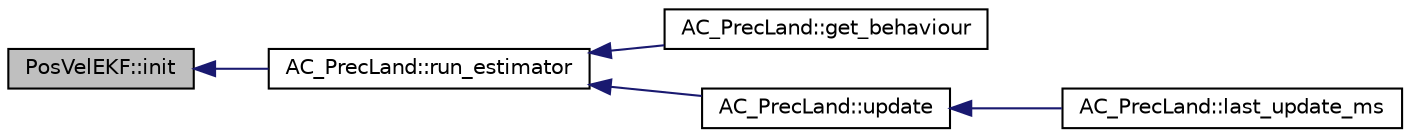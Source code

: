 digraph "PosVelEKF::init"
{
 // INTERACTIVE_SVG=YES
  edge [fontname="Helvetica",fontsize="10",labelfontname="Helvetica",labelfontsize="10"];
  node [fontname="Helvetica",fontsize="10",shape=record];
  rankdir="LR";
  Node1 [label="PosVelEKF::init",height=0.2,width=0.4,color="black", fillcolor="grey75", style="filled", fontcolor="black"];
  Node1 -> Node2 [dir="back",color="midnightblue",fontsize="10",style="solid",fontname="Helvetica"];
  Node2 [label="AC_PrecLand::run_estimator",height=0.2,width=0.4,color="black", fillcolor="white", style="filled",URL="$classAC__PrecLand.html#a545fab3d301df35c1fc4d8ed77a30a6a"];
  Node2 -> Node3 [dir="back",color="midnightblue",fontsize="10",style="solid",fontname="Helvetica"];
  Node3 [label="AC_PrecLand::get_behaviour",height=0.2,width=0.4,color="black", fillcolor="white", style="filled",URL="$classAC__PrecLand.html#a32d8a11a8e20ae5eb263a396be7c71cf"];
  Node2 -> Node4 [dir="back",color="midnightblue",fontsize="10",style="solid",fontname="Helvetica"];
  Node4 [label="AC_PrecLand::update",height=0.2,width=0.4,color="black", fillcolor="white", style="filled",URL="$classAC__PrecLand.html#ae68b8b96de87397ca1eb0eac34708e3d"];
  Node4 -> Node5 [dir="back",color="midnightblue",fontsize="10",style="solid",fontname="Helvetica"];
  Node5 [label="AC_PrecLand::last_update_ms",height=0.2,width=0.4,color="black", fillcolor="white", style="filled",URL="$classAC__PrecLand.html#a2800c69257499ca69882022173d2b3f1"];
}
